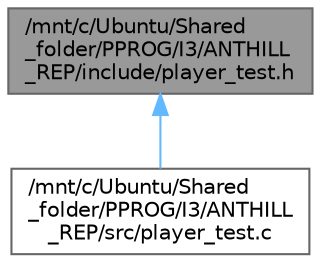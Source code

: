 digraph "/mnt/c/Ubuntu/Shared_folder/PPROG/I3/ANTHILL_REP/include/player_test.h"
{
 // LATEX_PDF_SIZE
  bgcolor="transparent";
  edge [fontname=Helvetica,fontsize=10,labelfontname=Helvetica,labelfontsize=10];
  node [fontname=Helvetica,fontsize=10,shape=box,height=0.2,width=0.4];
  Node1 [id="Node000001",label="/mnt/c/Ubuntu/Shared\l_folder/PPROG/I3/ANTHILL\l_REP/include/player_test.h",height=0.2,width=0.4,color="gray40", fillcolor="grey60", style="filled", fontcolor="black",tooltip=" "];
  Node1 -> Node2 [id="edge1_Node000001_Node000002",dir="back",color="steelblue1",style="solid",tooltip=" "];
  Node2 [id="Node000002",label="/mnt/c/Ubuntu/Shared\l_folder/PPROG/I3/ANTHILL\l_REP/src/player_test.c",height=0.2,width=0.4,color="grey40", fillcolor="white", style="filled",URL="$player__test_8c.html",tooltip=" "];
}
